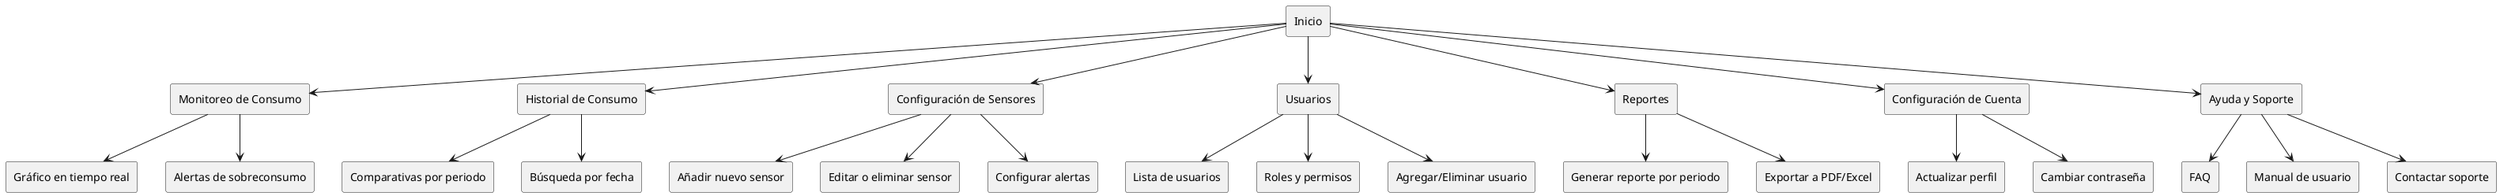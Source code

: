 @startuml
skinparam componentStyle rectangle

[Inicio] --> [Monitoreo de Consumo]
[Monitoreo de Consumo] --> [Gráfico en tiempo real]
[Monitoreo de Consumo] --> [Alertas de sobreconsumo]

[Inicio] --> [Historial de Consumo]
[Historial de Consumo] --> [Comparativas por periodo]
[Historial de Consumo] --> [Búsqueda por fecha]

[Inicio] --> [Configuración de Sensores]
[Configuración de Sensores] --> [Añadir nuevo sensor]
[Configuración de Sensores] --> [Editar o eliminar sensor]
[Configuración de Sensores] --> [Configurar alertas]

[Inicio] --> [Usuarios]
[Usuarios] --> [Lista de usuarios]
[Usuarios] --> [Roles y permisos]
[Usuarios] --> [Agregar/Eliminar usuario]

[Inicio] --> [Reportes]
[Reportes] --> [Generar reporte por periodo]
[Reportes] --> [Exportar a PDF/Excel]

[Inicio] --> [Configuración de Cuenta]
[Configuración de Cuenta] --> [Actualizar perfil]
[Configuración de Cuenta] --> [Cambiar contraseña]

[Inicio] --> [Ayuda y Soporte]
[Ayuda y Soporte] --> [FAQ]
[Ayuda y Soporte] --> [Manual de usuario]
[Ayuda y Soporte] --> [Contactar soporte]

@enduml

